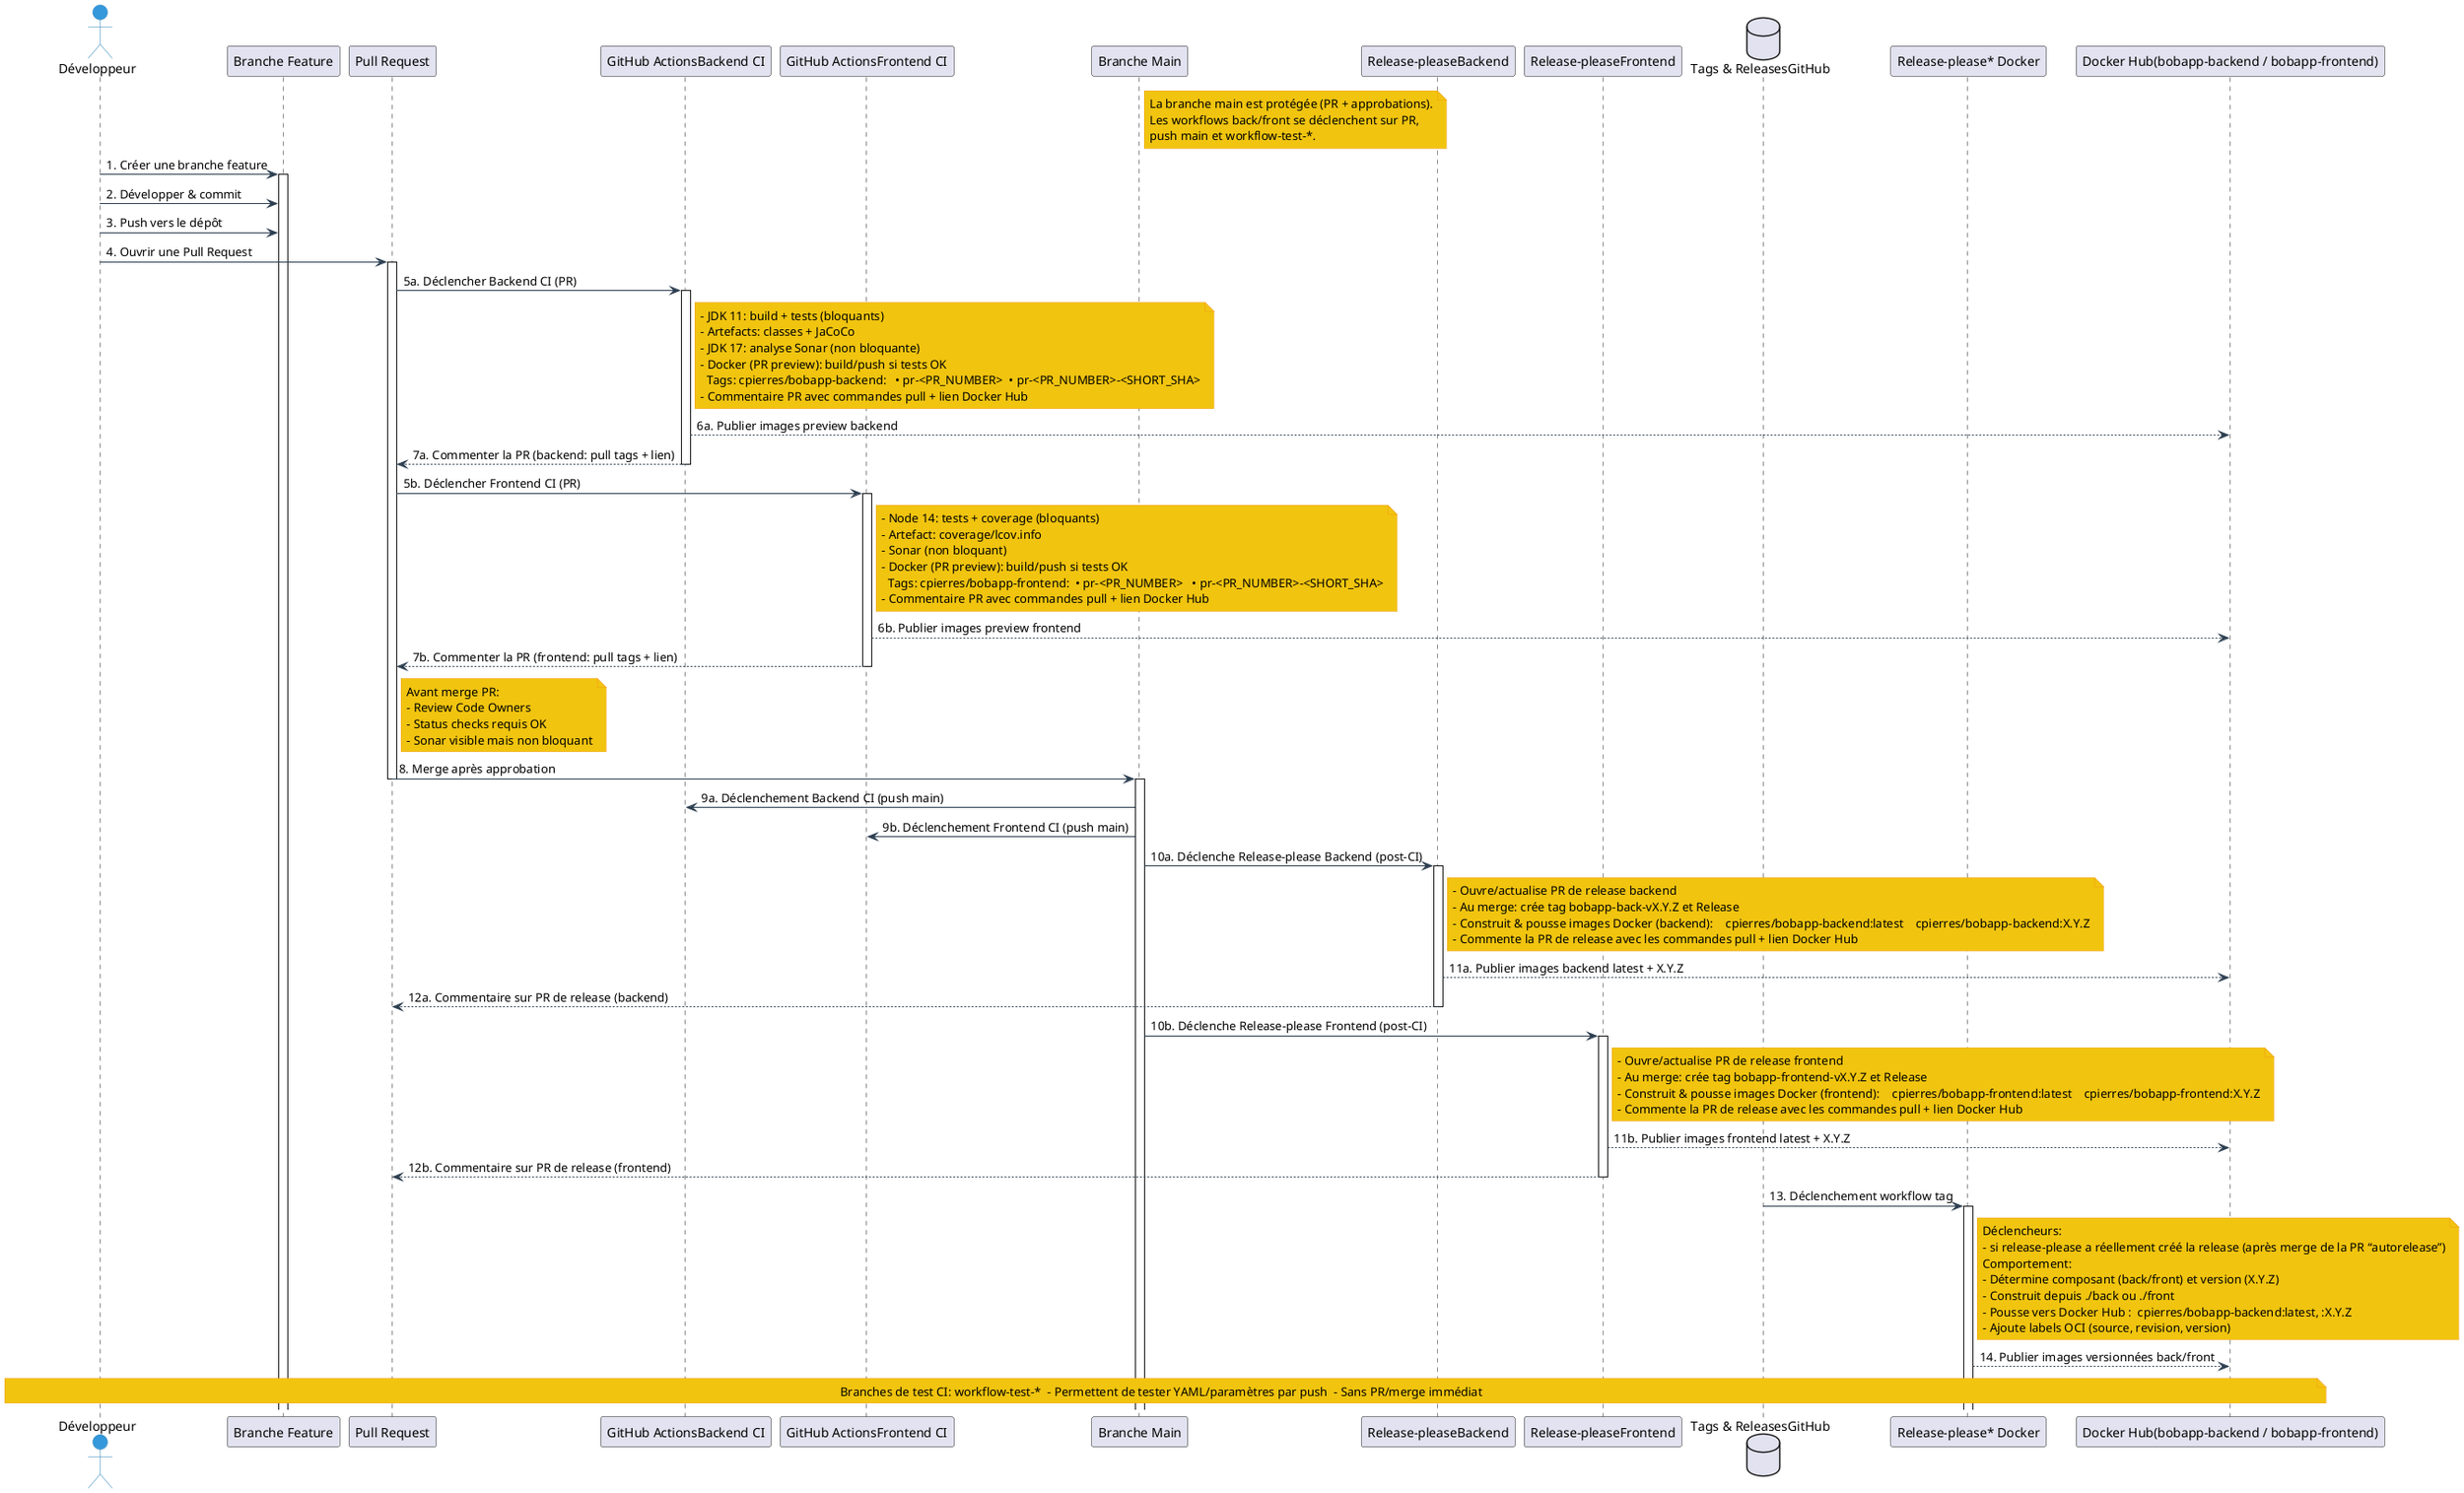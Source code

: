 @startuml "BobApp - Workflow V3 (CI/CD + Versioning + Commentaires)"

skinparam {
  BackgroundColor white
  ArrowColor #2C3E50
  BorderColor #34495E
  NodeBackgroundColor #ECF0F1
  NodeBorderColor #7F8C8D
  ActorBorderColor #2980B9
  ActorBackgroundColor #3498DB
  NoteBackgroundColor #F1C40F
  NoteBorderColor #F39C12
}

actor "Développeur" as Dev
participant "Branche Feature" as Feature
participant "Pull Request" as PR
participant "GitHub ActionsBackend CI" as BCI
participant "GitHub ActionsFrontend CI" as FCI
participant "Branche Main" as Main
participant "Release-pleaseBackend" as RPBack
participant "Release-pleaseFrontend" as RPFront
database "Tags & ReleasesGitHub" as Tags
participant "Release-please* Docker" as TagWF
participant "Docker Hub(bobapp-backend / bobapp-frontend)" as DH

note right of Main
  La branche main est protégée (PR + approbations).
  Les workflows back/front se déclenchent sur PR,
  push main et workflow-test-*.
end note

Dev -> Feature : 1. Créer une branche feature
activate Feature
Dev -> Feature : 2. Développer & commit
Dev -> Feature : 3. Push vers le dépôt

Dev -> PR : 4. Ouvrir une Pull Request
activate PR

PR -> BCI : 5a. Déclencher Backend CI (PR)
activate BCI
note right of BCI
  - JDK 11: build + tests (bloquants)
  - Artefacts: classes + JaCoCo
  - JDK 17: analyse Sonar (non bloquante)
  - Docker (PR preview): build/push si tests OK
    Tags: cpierres/bobapp-backend:   • pr-<PR_NUMBER>  • pr-<PR_NUMBER>-<SHORT_SHA>
  - Commentaire PR avec commandes pull + lien Docker Hub
end note

BCI --> DH : 6a. Publier images preview backend
BCI --> PR : 7a. Commenter la PR (backend: pull tags + lien)
deactivate BCI

PR -> FCI : 5b. Déclencher Frontend CI (PR)
activate FCI
note right of FCI
  - Node 14: tests + coverage (bloquants)
  - Artefact: coverage/lcov.info
  - Sonar (non bloquant)
  - Docker (PR preview): build/push si tests OK
    Tags: cpierres/bobapp-frontend:  • pr-<PR_NUMBER>   • pr-<PR_NUMBER>-<SHORT_SHA>
  - Commentaire PR avec commandes pull + lien Docker Hub
end note

FCI --> DH : 6b. Publier images preview frontend
FCI --> PR : 7b. Commenter la PR (frontend: pull tags + lien)
deactivate FCI

note right of PR
  Avant merge PR:
  - Review Code Owners
  - Status checks requis OK
  - Sonar visible mais non bloquant
end note

PR -> Main : 8. Merge après approbation
deactivate PR
activate Main

Main -> BCI : 9a. Déclenchement Backend CI (push main)
Main -> FCI : 9b. Déclenchement Frontend CI (push main)

' ---- Release Please (BACK) -> images versionnées bobapp-backend ----
Main -> RPBack : 10a. Déclenche Release-please Backend (post-CI)
activate RPBack
note right of RPBack
  - Ouvre/actualise PR de release backend
  - Au merge: crée tag bobapp-back-vX.Y.Z et Release
  - Construit & pousse images Docker (backend):    cpierres/bobapp-backend:latest    cpierres/bobapp-backend:X.Y.Z
  - Commente la PR de release avec les commandes pull + lien Docker Hub
end note
RPBack --> DH : 11a. Publier images backend latest + X.Y.Z
RPBack --> PR : 12a. Commentaire sur PR de release (backend)
deactivate RPBack

' ---- Release Please (FRONT) -> images versionnées bobapp-frontend ----
Main -> RPFront : 10b. Déclenche Release-please Frontend (post-CI)
activate RPFront
note right of RPFront
  - Ouvre/actualise PR de release frontend
  - Au merge: crée tag bobapp-frontend-vX.Y.Z et Release
  - Construit & pousse images Docker (frontend):    cpierres/bobapp-frontend:latest    cpierres/bobapp-frontend:X.Y.Z
  - Commente la PR de release avec les commandes pull + lien Docker Hub
end note
RPFront --> DH : 11b. Publier images frontend latest + X.Y.Z
RPFront --> PR : 12b. Commentaire sur PR de release (frontend)
deactivate RPFront

' ---- Publication par Tags (bobapp-back / bobapp-front) ----
Tags -> TagWF : 13. Déclenchement workflow tag
activate TagWF
note right of TagWF
  Déclencheurs:
  - si release-please a réellement créé la release (après merge de la PR “autorelease”)
  Comportement:
  - Détermine composant (back/front) et version (X.Y.Z)
  - Construit depuis ./back ou ./front
  - Pousse vers Docker Hub :  cpierres/bobapp-backend:latest, :X.Y.Z
  - Ajoute labels OCI (source, revision, version)
end note
TagWF --> DH : 14. Publier images versionnées back/front

' ---- Rappels et branches de test ----
note across
  Branches de test CI: workflow-test-*  - Permettent de tester YAML/paramètres par push  - Sans PR/merge immédiat
end note

@enduml

